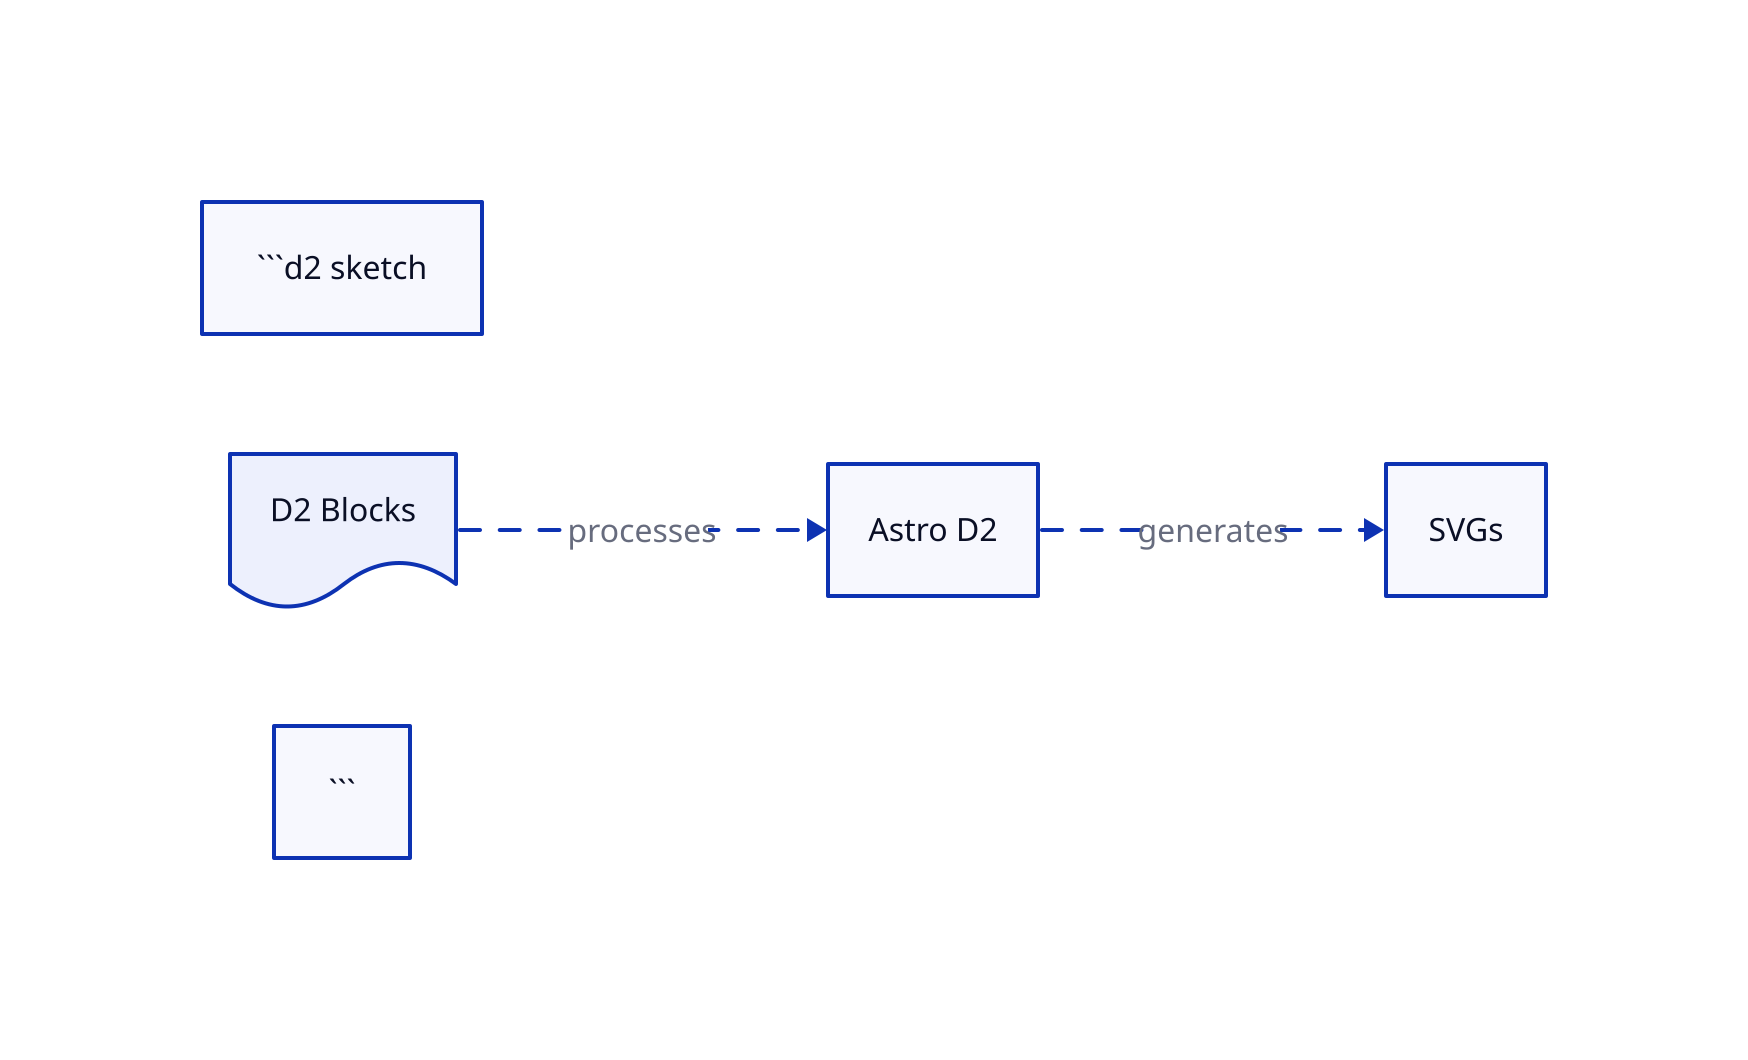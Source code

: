 ```d2 sketch
# A simple flowchart
direction: right
D2 Blocks {shape: document}
D2 Blocks -> Astro D2: processes {style.animated: true}
Astro D2 -> SVGs: generates {style.animated: true}
```